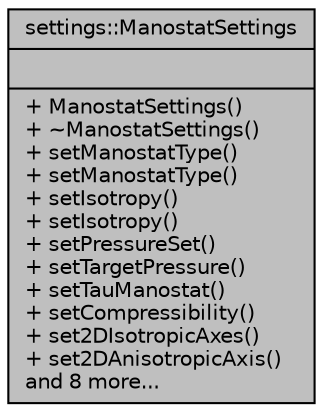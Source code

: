 digraph "settings::ManostatSettings"
{
 // LATEX_PDF_SIZE
  edge [fontname="Helvetica",fontsize="10",labelfontname="Helvetica",labelfontsize="10"];
  node [fontname="Helvetica",fontsize="10",shape=record];
  Node1 [label="{settings::ManostatSettings\n||+ ManostatSettings()\l+ ~ManostatSettings()\l+ setManostatType()\l+ setManostatType()\l+ setIsotropy()\l+ setIsotropy()\l+ setPressureSet()\l+ setTargetPressure()\l+ setTauManostat()\l+ setCompressibility()\l+ set2DIsotropicAxes()\l+ set2DAnisotropicAxis()\land 8 more...\l}",height=0.2,width=0.4,color="black", fillcolor="grey75", style="filled", fontcolor="black",tooltip="static class to store settings of the manostat"];
}
